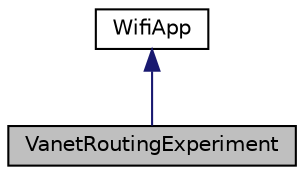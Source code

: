 digraph "VanetRoutingExperiment"
{
 // LATEX_PDF_SIZE
  edge [fontname="Helvetica",fontsize="10",labelfontname="Helvetica",labelfontsize="10"];
  node [fontname="Helvetica",fontsize="10",shape=record];
  Node1 [label="VanetRoutingExperiment",height=0.2,width=0.4,color="black", fillcolor="grey75", style="filled", fontcolor="black",tooltip="The VanetRoutingExperiment class implements a wifi app that allows VANET routing experiments to be si..."];
  Node2 -> Node1 [dir="back",color="midnightblue",fontsize="10",style="solid",fontname="Helvetica"];
  Node2 [label="WifiApp",height=0.2,width=0.4,color="black", fillcolor="white", style="filled",URL="$class_wifi_app.html",tooltip="The WifiApp class enforces program flow for ns-3 wifi applications."];
}
